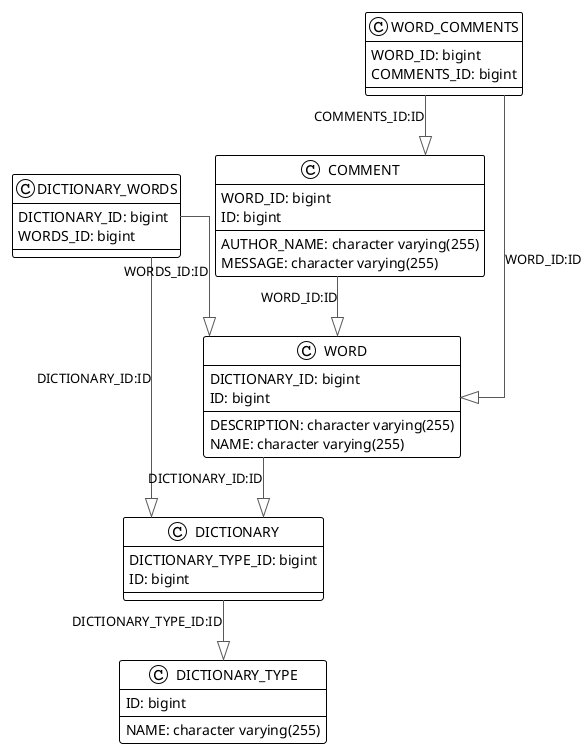 @startuml

!theme plain
top to bottom direction
skinparam linetype ortho

class COMMENT {
   AUTHOR_NAME: character varying(255)
   MESSAGE: character varying(255)
   WORD_ID: bigint
   ID: bigint
}
class DICTIONARY {
   DICTIONARY_TYPE_ID: bigint
   ID: bigint
}
class DICTIONARY_TYPE {
   NAME: character varying(255)
   ID: bigint
}
class DICTIONARY_WORDS {
   DICTIONARY_ID: bigint
   WORDS_ID: bigint
}
class WORD {
   DESCRIPTION: character varying(255)
   NAME: character varying(255)
   DICTIONARY_ID: bigint
   ID: bigint
}
class WORD_COMMENTS {
   WORD_ID: bigint
   COMMENTS_ID: bigint
}

COMMENT           -[#595959,plain]-^  WORD             : "WORD_ID:ID"
DICTIONARY        -[#595959,plain]-^  DICTIONARY_TYPE  : "DICTIONARY_TYPE_ID:ID"
DICTIONARY_WORDS  -[#595959,plain]-^  DICTIONARY       : "DICTIONARY_ID:ID"
DICTIONARY_WORDS  -[#595959,plain]-^  WORD             : "WORDS_ID:ID"
WORD              -[#595959,plain]-^  DICTIONARY       : "DICTIONARY_ID:ID"
WORD_COMMENTS     -[#595959,plain]-^  COMMENT          : "COMMENTS_ID:ID"
WORD_COMMENTS     -[#595959,plain]-^  WORD             : "WORD_ID:ID"
@enduml
